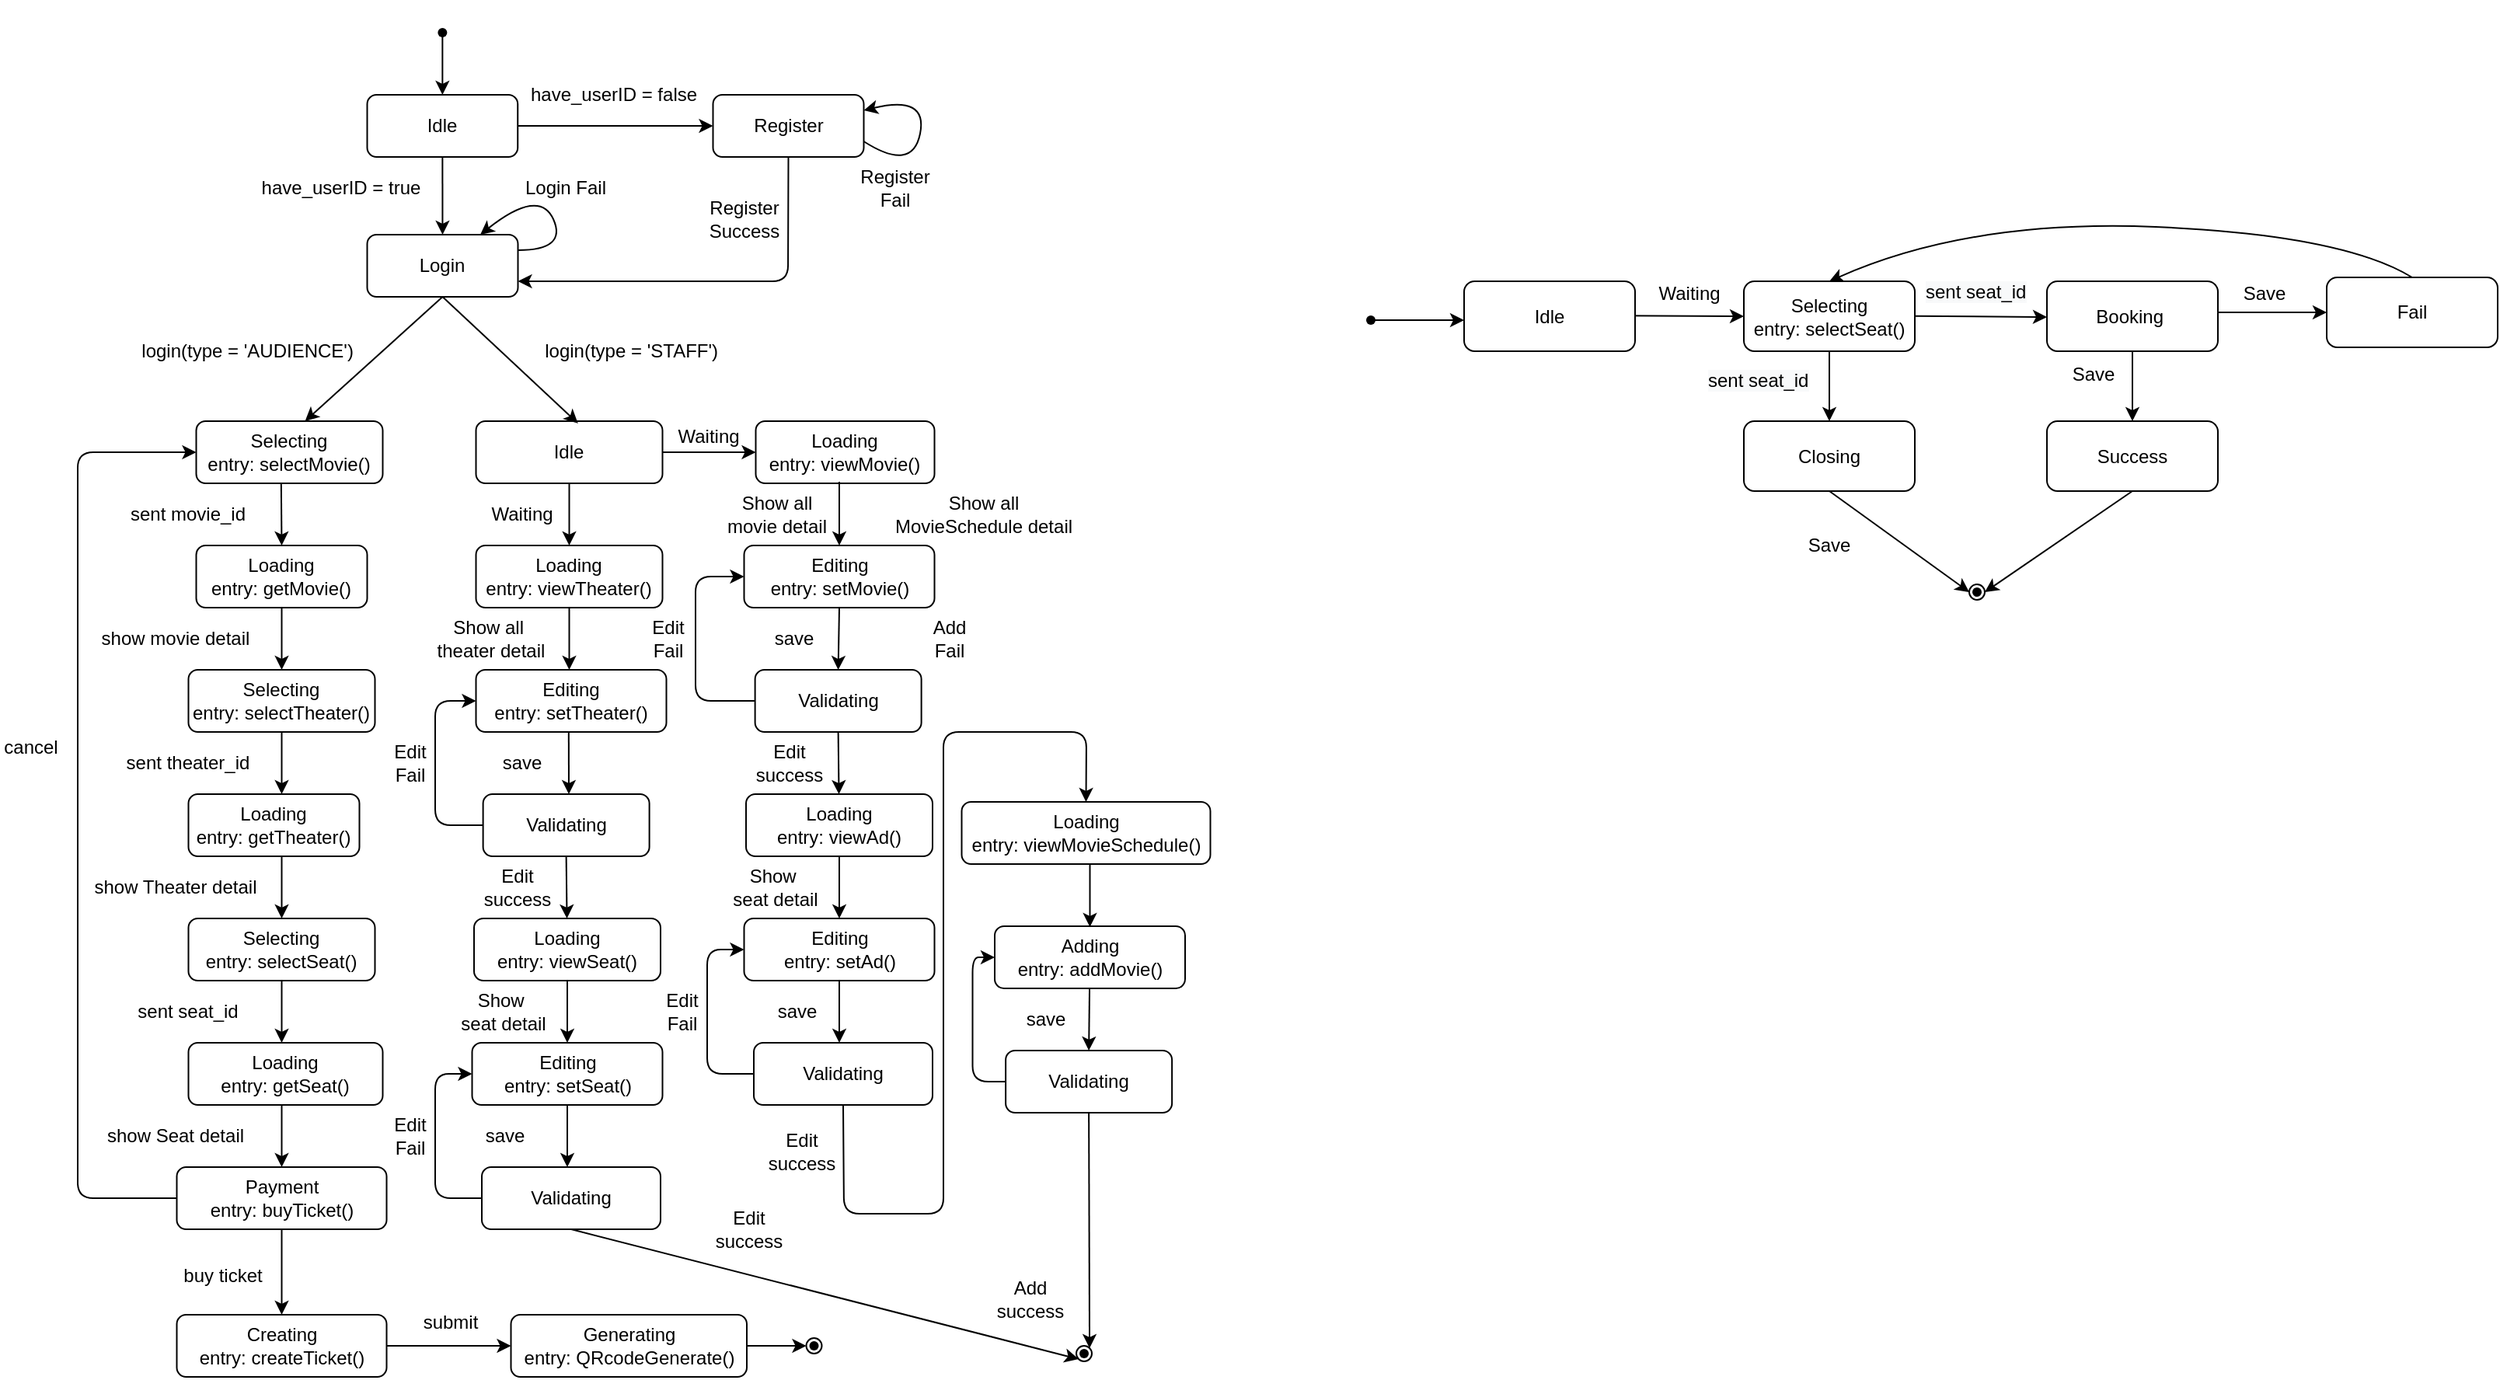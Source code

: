 <mxfile version="14.6.13" type="github">
  <diagram id="C5RBs43oDa-KdzZeNtuy" name="Page-1">
    <mxGraphModel dx="1065" dy="2747" grid="1" gridSize="10" guides="1" tooltips="1" connect="1" arrows="1" fold="1" page="1" pageScale="1" pageWidth="827" pageHeight="1169" math="0" shadow="0">
      <root>
        <mxCell id="WIyWlLk6GJQsqaUBKTNV-0" />
        <mxCell id="WIyWlLk6GJQsqaUBKTNV-1" parent="WIyWlLk6GJQsqaUBKTNV-0" />
        <mxCell id="Q6L7CLxePxSCn7yTyluf-25" value="" style="endArrow=classic;html=1;startArrow=none;entryX=0.5;entryY=0;entryDx=0;entryDy=0;" parent="WIyWlLk6GJQsqaUBKTNV-1" target="BmXatKtgt_5mB8_mAi3_-8" edge="1">
          <mxGeometry width="50" height="50" relative="1" as="geometry">
            <mxPoint x="307.68" y="-2280" as="sourcePoint" />
            <mxPoint x="307.75" y="-2210" as="targetPoint" />
          </mxGeometry>
        </mxCell>
        <mxCell id="Q6L7CLxePxSCn7yTyluf-30" value="Login" style="rounded=1;whiteSpace=wrap;html=1;" parent="WIyWlLk6GJQsqaUBKTNV-1" vertex="1">
          <mxGeometry x="259.25" y="-2150" width="97" height="40" as="geometry" />
        </mxCell>
        <mxCell id="Q6L7CLxePxSCn7yTyluf-35" value="Selecting&lt;br&gt;entry: selectMovie()" style="rounded=1;whiteSpace=wrap;html=1;" parent="WIyWlLk6GJQsqaUBKTNV-1" vertex="1">
          <mxGeometry x="149.25" y="-2030" width="120" height="40" as="geometry" />
        </mxCell>
        <mxCell id="Q6L7CLxePxSCn7yTyluf-36" value="login(type = &#39;AUDIENCE&#39;)&amp;nbsp;" style="text;html=1;strokeColor=none;fillColor=none;align=center;verticalAlign=middle;whiteSpace=wrap;rounded=0;" parent="WIyWlLk6GJQsqaUBKTNV-1" vertex="1">
          <mxGeometry x="109.25" y="-2090" width="150" height="30" as="geometry" />
        </mxCell>
        <mxCell id="Q6L7CLxePxSCn7yTyluf-37" value="" style="endArrow=classic;html=1;entryX=0.5;entryY=0;entryDx=0;entryDy=0;" parent="WIyWlLk6GJQsqaUBKTNV-1" target="Q6L7CLxePxSCn7yTyluf-38" edge="1">
          <mxGeometry width="50" height="50" relative="1" as="geometry">
            <mxPoint x="203.91" y="-1990" as="sourcePoint" />
            <mxPoint x="204.25" y="-1960" as="targetPoint" />
          </mxGeometry>
        </mxCell>
        <mxCell id="Q6L7CLxePxSCn7yTyluf-38" value="Loading&lt;br&gt;entry: getMovie()" style="rounded=1;whiteSpace=wrap;html=1;" parent="WIyWlLk6GJQsqaUBKTNV-1" vertex="1">
          <mxGeometry x="149.25" y="-1950" width="110" height="40" as="geometry" />
        </mxCell>
        <mxCell id="Q6L7CLxePxSCn7yTyluf-39" value="show movie detail" style="text;html=1;strokeColor=none;fillColor=none;align=center;verticalAlign=middle;whiteSpace=wrap;rounded=0;" parent="WIyWlLk6GJQsqaUBKTNV-1" vertex="1">
          <mxGeometry x="73" y="-1900" width="126.25" height="20" as="geometry" />
        </mxCell>
        <mxCell id="Q6L7CLxePxSCn7yTyluf-40" value="" style="endArrow=classic;html=1;exitX=0.5;exitY=1;exitDx=0;exitDy=0;" parent="WIyWlLk6GJQsqaUBKTNV-1" source="Q6L7CLxePxSCn7yTyluf-30" edge="1">
          <mxGeometry width="50" height="50" relative="1" as="geometry">
            <mxPoint x="279.25" y="-1990" as="sourcePoint" />
            <mxPoint x="219.25" y="-2030" as="targetPoint" />
          </mxGeometry>
        </mxCell>
        <mxCell id="Q6L7CLxePxSCn7yTyluf-43" value="sent movie_id" style="text;html=1;strokeColor=none;fillColor=none;align=center;verticalAlign=middle;whiteSpace=wrap;rounded=0;" parent="WIyWlLk6GJQsqaUBKTNV-1" vertex="1">
          <mxGeometry x="89.25" y="-1980" width="110" height="20" as="geometry" />
        </mxCell>
        <mxCell id="Q6L7CLxePxSCn7yTyluf-46" value="" style="endArrow=classic;html=1;exitX=0.5;exitY=1;exitDx=0;exitDy=0;" parent="WIyWlLk6GJQsqaUBKTNV-1" source="Q6L7CLxePxSCn7yTyluf-38" edge="1">
          <mxGeometry width="50" height="50" relative="1" as="geometry">
            <mxPoint x="279.25" y="-1930" as="sourcePoint" />
            <mxPoint x="204.25" y="-1870" as="targetPoint" />
          </mxGeometry>
        </mxCell>
        <mxCell id="Q6L7CLxePxSCn7yTyluf-48" value="Selecting&lt;br&gt;entry: selectTheater()" style="rounded=1;whiteSpace=wrap;html=1;" parent="WIyWlLk6GJQsqaUBKTNV-1" vertex="1">
          <mxGeometry x="144.25" y="-1870" width="120" height="40" as="geometry" />
        </mxCell>
        <mxCell id="Q6L7CLxePxSCn7yTyluf-50" value="" style="endArrow=classic;html=1;exitX=0.5;exitY=1;exitDx=0;exitDy=0;" parent="WIyWlLk6GJQsqaUBKTNV-1" source="Q6L7CLxePxSCn7yTyluf-48" edge="1">
          <mxGeometry width="50" height="50" relative="1" as="geometry">
            <mxPoint x="279.25" y="-1870" as="sourcePoint" />
            <mxPoint x="204.25" y="-1790" as="targetPoint" />
          </mxGeometry>
        </mxCell>
        <mxCell id="Q6L7CLxePxSCn7yTyluf-52" value="Loading&lt;br&gt;entry: getTheater()" style="rounded=1;whiteSpace=wrap;html=1;" parent="WIyWlLk6GJQsqaUBKTNV-1" vertex="1">
          <mxGeometry x="144.25" y="-1790" width="110" height="40" as="geometry" />
        </mxCell>
        <mxCell id="Q6L7CLxePxSCn7yTyluf-53" value="sent theater_id" style="text;html=1;strokeColor=none;fillColor=none;align=center;verticalAlign=middle;whiteSpace=wrap;rounded=0;" parent="WIyWlLk6GJQsqaUBKTNV-1" vertex="1">
          <mxGeometry x="99.25" y="-1820" width="90" height="20" as="geometry" />
        </mxCell>
        <mxCell id="Q6L7CLxePxSCn7yTyluf-54" value="show Theater detail" style="text;html=1;strokeColor=none;fillColor=none;align=center;verticalAlign=middle;whiteSpace=wrap;rounded=0;" parent="WIyWlLk6GJQsqaUBKTNV-1" vertex="1">
          <mxGeometry x="73" y="-1740" width="126.25" height="20" as="geometry" />
        </mxCell>
        <mxCell id="Q6L7CLxePxSCn7yTyluf-55" value="" style="endArrow=classic;html=1;exitX=0.5;exitY=1;exitDx=0;exitDy=0;" parent="WIyWlLk6GJQsqaUBKTNV-1" edge="1">
          <mxGeometry width="50" height="50" relative="1" as="geometry">
            <mxPoint x="204.25" y="-1750" as="sourcePoint" />
            <mxPoint x="204.25" y="-1710" as="targetPoint" />
          </mxGeometry>
        </mxCell>
        <mxCell id="Q6L7CLxePxSCn7yTyluf-56" value="Selecting&lt;br&gt;entry: selectSeat()" style="rounded=1;whiteSpace=wrap;html=1;" parent="WIyWlLk6GJQsqaUBKTNV-1" vertex="1">
          <mxGeometry x="144.25" y="-1710" width="120" height="40" as="geometry" />
        </mxCell>
        <mxCell id="Q6L7CLxePxSCn7yTyluf-57" value="" style="endArrow=classic;html=1;exitX=0.5;exitY=1;exitDx=0;exitDy=0;" parent="WIyWlLk6GJQsqaUBKTNV-1" source="Q6L7CLxePxSCn7yTyluf-56" edge="1">
          <mxGeometry width="50" height="50" relative="1" as="geometry">
            <mxPoint x="279.25" y="-1710" as="sourcePoint" />
            <mxPoint x="204.25" y="-1630" as="targetPoint" />
          </mxGeometry>
        </mxCell>
        <mxCell id="Q6L7CLxePxSCn7yTyluf-58" value="Loading&lt;br&gt;entry: getSeat()" style="rounded=1;whiteSpace=wrap;html=1;" parent="WIyWlLk6GJQsqaUBKTNV-1" vertex="1">
          <mxGeometry x="144.25" y="-1630" width="125" height="40" as="geometry" />
        </mxCell>
        <mxCell id="Q6L7CLxePxSCn7yTyluf-59" value="sent seat_id" style="text;html=1;strokeColor=none;fillColor=none;align=center;verticalAlign=middle;whiteSpace=wrap;rounded=0;" parent="WIyWlLk6GJQsqaUBKTNV-1" vertex="1">
          <mxGeometry x="99.25" y="-1660" width="90" height="20" as="geometry" />
        </mxCell>
        <mxCell id="Q6L7CLxePxSCn7yTyluf-61" value="" style="endArrow=classic;html=1;" parent="WIyWlLk6GJQsqaUBKTNV-1" edge="1">
          <mxGeometry width="50" height="50" relative="1" as="geometry">
            <mxPoint x="204.25" y="-1590" as="sourcePoint" />
            <mxPoint x="204.25" y="-1550" as="targetPoint" />
          </mxGeometry>
        </mxCell>
        <mxCell id="Q6L7CLxePxSCn7yTyluf-62" value="Payment&lt;br&gt;entry: buyTicket()" style="rounded=1;whiteSpace=wrap;html=1;" parent="WIyWlLk6GJQsqaUBKTNV-1" vertex="1">
          <mxGeometry x="136.75" y="-1550" width="135" height="40" as="geometry" />
        </mxCell>
        <mxCell id="Q6L7CLxePxSCn7yTyluf-63" value="show Seat detail" style="text;html=1;strokeColor=none;fillColor=none;align=center;verticalAlign=middle;whiteSpace=wrap;rounded=0;" parent="WIyWlLk6GJQsqaUBKTNV-1" vertex="1">
          <mxGeometry x="73" y="-1580" width="126.25" height="20" as="geometry" />
        </mxCell>
        <mxCell id="Q6L7CLxePxSCn7yTyluf-64" value="" style="endArrow=classic;html=1;exitX=0.5;exitY=1;exitDx=0;exitDy=0;entryX=0.5;entryY=0;entryDx=0;entryDy=0;" parent="WIyWlLk6GJQsqaUBKTNV-1" source="Q6L7CLxePxSCn7yTyluf-62" target="Q6L7CLxePxSCn7yTyluf-65" edge="1">
          <mxGeometry width="50" height="50" relative="1" as="geometry">
            <mxPoint x="204.25" y="-1505" as="sourcePoint" />
            <mxPoint x="204.25" y="-1480" as="targetPoint" />
          </mxGeometry>
        </mxCell>
        <mxCell id="Q6L7CLxePxSCn7yTyluf-65" value="Creating&lt;br&gt;entry: createTicket()" style="rounded=1;whiteSpace=wrap;html=1;" parent="WIyWlLk6GJQsqaUBKTNV-1" vertex="1">
          <mxGeometry x="136.75" y="-1455" width="135" height="40" as="geometry" />
        </mxCell>
        <mxCell id="Q6L7CLxePxSCn7yTyluf-69" value="" style="ellipse;whiteSpace=wrap;html=1;aspect=fixed;" parent="WIyWlLk6GJQsqaUBKTNV-1" vertex="1">
          <mxGeometry x="715.5" y="-1435" width="10" height="10" as="geometry" />
        </mxCell>
        <mxCell id="Q6L7CLxePxSCn7yTyluf-71" value="Idle" style="rounded=1;whiteSpace=wrap;html=1;" parent="WIyWlLk6GJQsqaUBKTNV-1" vertex="1">
          <mxGeometry x="329.25" y="-2030" width="120" height="40" as="geometry" />
        </mxCell>
        <mxCell id="Q6L7CLxePxSCn7yTyluf-72" value="" style="endArrow=classic;html=1;exitX=0.5;exitY=1;exitDx=0;exitDy=0;entryX=0.547;entryY=0.036;entryDx=0;entryDy=0;entryPerimeter=0;" parent="WIyWlLk6GJQsqaUBKTNV-1" source="Q6L7CLxePxSCn7yTyluf-30" target="Q6L7CLxePxSCn7yTyluf-71" edge="1">
          <mxGeometry width="50" height="50" relative="1" as="geometry">
            <mxPoint x="317.75" y="-2100" as="sourcePoint" />
            <mxPoint x="229.25" y="-2020" as="targetPoint" />
          </mxGeometry>
        </mxCell>
        <mxCell id="Q6L7CLxePxSCn7yTyluf-73" value="login(type = &#39;STAFF&#39;)&amp;nbsp;" style="text;html=1;strokeColor=none;fillColor=none;align=center;verticalAlign=middle;whiteSpace=wrap;rounded=0;" parent="WIyWlLk6GJQsqaUBKTNV-1" vertex="1">
          <mxGeometry x="356.25" y="-2090" width="150" height="30" as="geometry" />
        </mxCell>
        <mxCell id="Q6L7CLxePxSCn7yTyluf-74" value="buy ticket" style="text;html=1;strokeColor=none;fillColor=none;align=center;verticalAlign=middle;whiteSpace=wrap;rounded=0;" parent="WIyWlLk6GJQsqaUBKTNV-1" vertex="1">
          <mxGeometry x="134.25" y="-1490" width="65" height="20" as="geometry" />
        </mxCell>
        <mxCell id="Q6L7CLxePxSCn7yTyluf-75" value="Loading&lt;br&gt;entry: viewTheater()" style="rounded=1;whiteSpace=wrap;html=1;" parent="WIyWlLk6GJQsqaUBKTNV-1" vertex="1">
          <mxGeometry x="329.25" y="-1950" width="120" height="40" as="geometry" />
        </mxCell>
        <mxCell id="Q6L7CLxePxSCn7yTyluf-76" value="Loading&lt;br&gt;entry: viewMovie()" style="rounded=1;whiteSpace=wrap;html=1;" parent="WIyWlLk6GJQsqaUBKTNV-1" vertex="1">
          <mxGeometry x="509.25" y="-2030" width="115" height="40" as="geometry" />
        </mxCell>
        <mxCell id="Q6L7CLxePxSCn7yTyluf-77" value="" style="endArrow=classic;html=1;exitX=0.5;exitY=1;exitDx=0;exitDy=0;entryX=0.5;entryY=0;entryDx=0;entryDy=0;" parent="WIyWlLk6GJQsqaUBKTNV-1" source="Q6L7CLxePxSCn7yTyluf-71" target="Q6L7CLxePxSCn7yTyluf-75" edge="1">
          <mxGeometry width="50" height="50" relative="1" as="geometry">
            <mxPoint x="279.25" y="-1940" as="sourcePoint" />
            <mxPoint x="329.25" y="-1990" as="targetPoint" />
          </mxGeometry>
        </mxCell>
        <mxCell id="Q6L7CLxePxSCn7yTyluf-78" value="" style="endArrow=classic;html=1;exitX=1;exitY=0.5;exitDx=0;exitDy=0;entryX=0;entryY=0.5;entryDx=0;entryDy=0;" parent="WIyWlLk6GJQsqaUBKTNV-1" source="Q6L7CLxePxSCn7yTyluf-71" target="Q6L7CLxePxSCn7yTyluf-76" edge="1">
          <mxGeometry width="50" height="50" relative="1" as="geometry">
            <mxPoint x="279.25" y="-1940" as="sourcePoint" />
            <mxPoint x="329.25" y="-1990" as="targetPoint" />
          </mxGeometry>
        </mxCell>
        <mxCell id="Q6L7CLxePxSCn7yTyluf-79" value="Waiting" style="text;html=1;strokeColor=none;fillColor=none;align=center;verticalAlign=middle;whiteSpace=wrap;rounded=0;" parent="WIyWlLk6GJQsqaUBKTNV-1" vertex="1">
          <mxGeometry x="339.25" y="-1980" width="40" height="20" as="geometry" />
        </mxCell>
        <mxCell id="Q6L7CLxePxSCn7yTyluf-81" value="Waiting" style="text;html=1;strokeColor=none;fillColor=none;align=center;verticalAlign=middle;whiteSpace=wrap;rounded=0;" parent="WIyWlLk6GJQsqaUBKTNV-1" vertex="1">
          <mxGeometry x="459.25" y="-2030" width="40" height="20" as="geometry" />
        </mxCell>
        <mxCell id="Q6L7CLxePxSCn7yTyluf-87" value="Show all movie detail" style="text;html=1;strokeColor=none;fillColor=none;align=center;verticalAlign=middle;whiteSpace=wrap;rounded=0;" parent="WIyWlLk6GJQsqaUBKTNV-1" vertex="1">
          <mxGeometry x="483" y="-1980" width="80" height="20" as="geometry" />
        </mxCell>
        <mxCell id="Q6L7CLxePxSCn7yTyluf-88" value="" style="endArrow=classic;html=1;exitX=0.5;exitY=1;exitDx=0;exitDy=0;" parent="WIyWlLk6GJQsqaUBKTNV-1" source="Q6L7CLxePxSCn7yTyluf-75" edge="1">
          <mxGeometry width="50" height="50" relative="1" as="geometry">
            <mxPoint x="279.25" y="-1960" as="sourcePoint" />
            <mxPoint x="389.25" y="-1870" as="targetPoint" />
          </mxGeometry>
        </mxCell>
        <mxCell id="Q6L7CLxePxSCn7yTyluf-89" value="Show all&amp;nbsp;&lt;br&gt;theater detail" style="text;html=1;strokeColor=none;fillColor=none;align=center;verticalAlign=middle;whiteSpace=wrap;rounded=0;" parent="WIyWlLk6GJQsqaUBKTNV-1" vertex="1">
          <mxGeometry x="299.25" y="-1900" width="80" height="20" as="geometry" />
        </mxCell>
        <mxCell id="Q6L7CLxePxSCn7yTyluf-97" value="Editing&lt;br&gt;entry: setTheater()" style="rounded=1;whiteSpace=wrap;html=1;" parent="WIyWlLk6GJQsqaUBKTNV-1" vertex="1">
          <mxGeometry x="329.25" y="-1870" width="122.5" height="40" as="geometry" />
        </mxCell>
        <mxCell id="Q6L7CLxePxSCn7yTyluf-103" value="" style="endArrow=classic;html=1;entryX=0.5;entryY=0;entryDx=0;entryDy=0;" parent="WIyWlLk6GJQsqaUBKTNV-1" target="Q6L7CLxePxSCn7yTyluf-129" edge="1">
          <mxGeometry width="50" height="50" relative="1" as="geometry">
            <mxPoint x="563" y="-1991" as="sourcePoint" />
            <mxPoint x="568" y="-1950" as="targetPoint" />
          </mxGeometry>
        </mxCell>
        <mxCell id="Q6L7CLxePxSCn7yTyluf-106" value="" style="endArrow=classic;html=1;exitX=0.5;exitY=1;exitDx=0;exitDy=0;" parent="WIyWlLk6GJQsqaUBKTNV-1" edge="1">
          <mxGeometry width="50" height="50" relative="1" as="geometry">
            <mxPoint x="388.91" y="-1830" as="sourcePoint" />
            <mxPoint x="389" y="-1790" as="targetPoint" />
          </mxGeometry>
        </mxCell>
        <mxCell id="Q6L7CLxePxSCn7yTyluf-107" value="Loading&lt;br&gt;entry: viewSeat()" style="rounded=1;whiteSpace=wrap;html=1;" parent="WIyWlLk6GJQsqaUBKTNV-1" vertex="1">
          <mxGeometry x="328" y="-1710" width="120" height="40" as="geometry" />
        </mxCell>
        <mxCell id="Q6L7CLxePxSCn7yTyluf-108" value="Editing&lt;br&gt;entry: setSeat()" style="rounded=1;whiteSpace=wrap;html=1;" parent="WIyWlLk6GJQsqaUBKTNV-1" vertex="1">
          <mxGeometry x="326.75" y="-1630" width="122.5" height="40" as="geometry" />
        </mxCell>
        <mxCell id="Q6L7CLxePxSCn7yTyluf-109" value="" style="endArrow=classic;html=1;exitX=0.5;exitY=1;exitDx=0;exitDy=0;entryX=0.5;entryY=0;entryDx=0;entryDy=0;" parent="WIyWlLk6GJQsqaUBKTNV-1" source="Q6L7CLxePxSCn7yTyluf-107" target="Q6L7CLxePxSCn7yTyluf-108" edge="1">
          <mxGeometry width="50" height="50" relative="1" as="geometry">
            <mxPoint x="410.5" y="-1650" as="sourcePoint" />
            <mxPoint x="460.5" y="-1700" as="targetPoint" />
          </mxGeometry>
        </mxCell>
        <mxCell id="Q6L7CLxePxSCn7yTyluf-111" value="" style="endArrow=classic;html=1;exitX=0.5;exitY=1;exitDx=0;exitDy=0;entryX=0.5;entryY=0;entryDx=0;entryDy=0;" parent="WIyWlLk6GJQsqaUBKTNV-1" source="Q6L7CLxePxSCn7yTyluf-108" edge="1">
          <mxGeometry width="50" height="50" relative="1" as="geometry">
            <mxPoint x="410.5" y="-1650" as="sourcePoint" />
            <mxPoint x="388" y="-1550" as="targetPoint" />
          </mxGeometry>
        </mxCell>
        <mxCell id="Q6L7CLxePxSCn7yTyluf-112" value="Show&amp;nbsp;&lt;br&gt;seat detail" style="text;html=1;strokeColor=none;fillColor=none;align=center;verticalAlign=middle;whiteSpace=wrap;rounded=0;" parent="WIyWlLk6GJQsqaUBKTNV-1" vertex="1">
          <mxGeometry x="306.75" y="-1660" width="80" height="20" as="geometry" />
        </mxCell>
        <mxCell id="Q6L7CLxePxSCn7yTyluf-113" value="save" style="text;html=1;strokeColor=none;fillColor=none;align=center;verticalAlign=middle;whiteSpace=wrap;rounded=0;" parent="WIyWlLk6GJQsqaUBKTNV-1" vertex="1">
          <mxGeometry x="339.25" y="-1820" width="40" height="20" as="geometry" />
        </mxCell>
        <mxCell id="Q6L7CLxePxSCn7yTyluf-114" value="save" style="text;html=1;strokeColor=none;fillColor=none;align=center;verticalAlign=middle;whiteSpace=wrap;rounded=0;" parent="WIyWlLk6GJQsqaUBKTNV-1" vertex="1">
          <mxGeometry x="328" y="-1580" width="40" height="20" as="geometry" />
        </mxCell>
        <mxCell id="Q6L7CLxePxSCn7yTyluf-115" value="Validating" style="rounded=1;whiteSpace=wrap;html=1;" parent="WIyWlLk6GJQsqaUBKTNV-1" vertex="1">
          <mxGeometry x="333" y="-1550" width="115" height="40" as="geometry" />
        </mxCell>
        <mxCell id="Q6L7CLxePxSCn7yTyluf-117" value="" style="endArrow=classic;html=1;exitX=0;exitY=0.5;exitDx=0;exitDy=0;entryX=0;entryY=0.5;entryDx=0;entryDy=0;" parent="WIyWlLk6GJQsqaUBKTNV-1" source="Q6L7CLxePxSCn7yTyluf-115" target="Q6L7CLxePxSCn7yTyluf-108" edge="1">
          <mxGeometry width="50" height="50" relative="1" as="geometry">
            <mxPoint x="340.5" y="-1640" as="sourcePoint" />
            <mxPoint x="300.5" y="-1770" as="targetPoint" />
            <Array as="points">
              <mxPoint x="303" y="-1530" />
              <mxPoint x="303" y="-1610" />
            </Array>
          </mxGeometry>
        </mxCell>
        <mxCell id="Q6L7CLxePxSCn7yTyluf-118" value="Validating" style="rounded=1;whiteSpace=wrap;html=1;" parent="WIyWlLk6GJQsqaUBKTNV-1" vertex="1">
          <mxGeometry x="333.81" y="-1790" width="107" height="40" as="geometry" />
        </mxCell>
        <mxCell id="Q6L7CLxePxSCn7yTyluf-119" value="" style="endArrow=classic;html=1;exitX=0.5;exitY=1;exitDx=0;exitDy=0;" parent="WIyWlLk6GJQsqaUBKTNV-1" source="Q6L7CLxePxSCn7yTyluf-118" target="Q6L7CLxePxSCn7yTyluf-107" edge="1">
          <mxGeometry width="50" height="50" relative="1" as="geometry">
            <mxPoint x="343" y="-1690" as="sourcePoint" />
            <mxPoint x="393" y="-1740" as="targetPoint" />
          </mxGeometry>
        </mxCell>
        <mxCell id="Q6L7CLxePxSCn7yTyluf-120" value="" style="endArrow=classic;html=1;exitX=0;exitY=0.5;exitDx=0;exitDy=0;entryX=0;entryY=0.5;entryDx=0;entryDy=0;" parent="WIyWlLk6GJQsqaUBKTNV-1" source="Q6L7CLxePxSCn7yTyluf-118" target="Q6L7CLxePxSCn7yTyluf-97" edge="1">
          <mxGeometry width="50" height="50" relative="1" as="geometry">
            <mxPoint x="343" y="-1690" as="sourcePoint" />
            <mxPoint x="293" y="-1870" as="targetPoint" />
            <Array as="points">
              <mxPoint x="303" y="-1770" />
              <mxPoint x="303" y="-1810" />
              <mxPoint x="303" y="-1850" />
            </Array>
          </mxGeometry>
        </mxCell>
        <mxCell id="Q6L7CLxePxSCn7yTyluf-121" value="Edit Fail" style="text;html=1;strokeColor=none;fillColor=none;align=center;verticalAlign=middle;whiteSpace=wrap;rounded=0;" parent="WIyWlLk6GJQsqaUBKTNV-1" vertex="1">
          <mxGeometry x="266.75" y="-1820" width="40" height="20" as="geometry" />
        </mxCell>
        <mxCell id="Q6L7CLxePxSCn7yTyluf-122" value="Edit success" style="text;html=1;strokeColor=none;fillColor=none;align=center;verticalAlign=middle;whiteSpace=wrap;rounded=0;" parent="WIyWlLk6GJQsqaUBKTNV-1" vertex="1">
          <mxGeometry x="333" y="-1740" width="46.25" height="20" as="geometry" />
        </mxCell>
        <mxCell id="Q6L7CLxePxSCn7yTyluf-123" value="Edit Fail" style="text;html=1;strokeColor=none;fillColor=none;align=center;verticalAlign=middle;whiteSpace=wrap;rounded=0;" parent="WIyWlLk6GJQsqaUBKTNV-1" vertex="1">
          <mxGeometry x="266.75" y="-1580" width="40" height="20" as="geometry" />
        </mxCell>
        <mxCell id="Q6L7CLxePxSCn7yTyluf-125" value="Edit success" style="text;html=1;strokeColor=none;fillColor=none;align=center;verticalAlign=middle;whiteSpace=wrap;rounded=0;" parent="WIyWlLk6GJQsqaUBKTNV-1" vertex="1">
          <mxGeometry x="481.75" y="-1520" width="46.25" height="20" as="geometry" />
        </mxCell>
        <mxCell id="Q6L7CLxePxSCn7yTyluf-129" value="Editing&lt;br&gt;entry: setMovie()" style="rounded=1;whiteSpace=wrap;html=1;" parent="WIyWlLk6GJQsqaUBKTNV-1" vertex="1">
          <mxGeometry x="501.75" y="-1950" width="122.5" height="40" as="geometry" />
        </mxCell>
        <mxCell id="Q6L7CLxePxSCn7yTyluf-130" value="" style="endArrow=classic;html=1;exitX=0.5;exitY=1;exitDx=0;exitDy=0;entryX=0.5;entryY=0;entryDx=0;entryDy=0;" parent="WIyWlLk6GJQsqaUBKTNV-1" source="Q6L7CLxePxSCn7yTyluf-129" target="Q6L7CLxePxSCn7yTyluf-141" edge="1">
          <mxGeometry width="50" height="50" relative="1" as="geometry">
            <mxPoint x="556.41" y="-1910" as="sourcePoint" />
            <mxPoint x="556.5" y="-1870" as="targetPoint" />
          </mxGeometry>
        </mxCell>
        <mxCell id="Q6L7CLxePxSCn7yTyluf-131" value="Loading&lt;br&gt;entry: viewAd()" style="rounded=1;whiteSpace=wrap;html=1;" parent="WIyWlLk6GJQsqaUBKTNV-1" vertex="1">
          <mxGeometry x="503" y="-1790" width="120" height="40" as="geometry" />
        </mxCell>
        <mxCell id="Q6L7CLxePxSCn7yTyluf-132" value="Editing&lt;br&gt;entry: setAd()" style="rounded=1;whiteSpace=wrap;html=1;" parent="WIyWlLk6GJQsqaUBKTNV-1" vertex="1">
          <mxGeometry x="501.75" y="-1710" width="122.5" height="40" as="geometry" />
        </mxCell>
        <mxCell id="Q6L7CLxePxSCn7yTyluf-133" value="" style="endArrow=classic;html=1;exitX=0.5;exitY=1;exitDx=0;exitDy=0;entryX=0.5;entryY=0;entryDx=0;entryDy=0;" parent="WIyWlLk6GJQsqaUBKTNV-1" source="Q6L7CLxePxSCn7yTyluf-131" target="Q6L7CLxePxSCn7yTyluf-132" edge="1">
          <mxGeometry width="50" height="50" relative="1" as="geometry">
            <mxPoint x="585.5" y="-1730" as="sourcePoint" />
            <mxPoint x="635.5" y="-1780" as="targetPoint" />
          </mxGeometry>
        </mxCell>
        <mxCell id="Q6L7CLxePxSCn7yTyluf-134" value="" style="endArrow=classic;html=1;exitX=0.5;exitY=1;exitDx=0;exitDy=0;entryX=0.5;entryY=0;entryDx=0;entryDy=0;" parent="WIyWlLk6GJQsqaUBKTNV-1" source="Q6L7CLxePxSCn7yTyluf-132" edge="1">
          <mxGeometry width="50" height="50" relative="1" as="geometry">
            <mxPoint x="585.5" y="-1730" as="sourcePoint" />
            <mxPoint x="563" y="-1630" as="targetPoint" />
          </mxGeometry>
        </mxCell>
        <mxCell id="Q6L7CLxePxSCn7yTyluf-135" value="Show&amp;nbsp;&lt;br&gt;seat detail" style="text;html=1;strokeColor=none;fillColor=none;align=center;verticalAlign=middle;whiteSpace=wrap;rounded=0;" parent="WIyWlLk6GJQsqaUBKTNV-1" vertex="1">
          <mxGeometry x="481.75" y="-1740" width="80" height="20" as="geometry" />
        </mxCell>
        <mxCell id="Q6L7CLxePxSCn7yTyluf-136" value="save" style="text;html=1;strokeColor=none;fillColor=none;align=center;verticalAlign=middle;whiteSpace=wrap;rounded=0;" parent="WIyWlLk6GJQsqaUBKTNV-1" vertex="1">
          <mxGeometry x="514.25" y="-1900" width="40" height="20" as="geometry" />
        </mxCell>
        <mxCell id="Q6L7CLxePxSCn7yTyluf-137" value="save" style="text;html=1;strokeColor=none;fillColor=none;align=center;verticalAlign=middle;whiteSpace=wrap;rounded=0;" parent="WIyWlLk6GJQsqaUBKTNV-1" vertex="1">
          <mxGeometry x="515.5" y="-1660" width="40" height="20" as="geometry" />
        </mxCell>
        <mxCell id="Q6L7CLxePxSCn7yTyluf-138" value="Validating" style="rounded=1;whiteSpace=wrap;html=1;" parent="WIyWlLk6GJQsqaUBKTNV-1" vertex="1">
          <mxGeometry x="508" y="-1630" width="115" height="40" as="geometry" />
        </mxCell>
        <mxCell id="Q6L7CLxePxSCn7yTyluf-139" value="" style="endArrow=classic;html=1;exitX=0.5;exitY=1;exitDx=0;exitDy=0;entryX=0.5;entryY=0;entryDx=0;entryDy=0;" parent="WIyWlLk6GJQsqaUBKTNV-1" source="Q6L7CLxePxSCn7yTyluf-138" target="BmXatKtgt_5mB8_mAi3_-23" edge="1">
          <mxGeometry width="50" height="50" relative="1" as="geometry">
            <mxPoint x="570.16" y="-1510" as="sourcePoint" />
            <mxPoint x="750" y="-1830" as="targetPoint" />
            <Array as="points">
              <mxPoint x="566" y="-1520" />
              <mxPoint x="630" y="-1520" />
              <mxPoint x="630" y="-1830" />
              <mxPoint x="722" y="-1830" />
            </Array>
          </mxGeometry>
        </mxCell>
        <mxCell id="Q6L7CLxePxSCn7yTyluf-140" value="" style="endArrow=classic;html=1;exitX=0;exitY=0.5;exitDx=0;exitDy=0;entryX=0;entryY=0.5;entryDx=0;entryDy=0;" parent="WIyWlLk6GJQsqaUBKTNV-1" source="Q6L7CLxePxSCn7yTyluf-138" target="Q6L7CLxePxSCn7yTyluf-132" edge="1">
          <mxGeometry width="50" height="50" relative="1" as="geometry">
            <mxPoint x="515.5" y="-1720" as="sourcePoint" />
            <mxPoint x="475.5" y="-1850" as="targetPoint" />
            <Array as="points">
              <mxPoint x="478" y="-1610" />
              <mxPoint x="478" y="-1690" />
            </Array>
          </mxGeometry>
        </mxCell>
        <mxCell id="Q6L7CLxePxSCn7yTyluf-141" value="Validating" style="rounded=1;whiteSpace=wrap;html=1;" parent="WIyWlLk6GJQsqaUBKTNV-1" vertex="1">
          <mxGeometry x="508.81" y="-1870" width="107" height="40" as="geometry" />
        </mxCell>
        <mxCell id="Q6L7CLxePxSCn7yTyluf-142" value="" style="endArrow=classic;html=1;exitX=0.5;exitY=1;exitDx=0;exitDy=0;" parent="WIyWlLk6GJQsqaUBKTNV-1" source="Q6L7CLxePxSCn7yTyluf-141" target="Q6L7CLxePxSCn7yTyluf-131" edge="1">
          <mxGeometry width="50" height="50" relative="1" as="geometry">
            <mxPoint x="518" y="-1770" as="sourcePoint" />
            <mxPoint x="568" y="-1820" as="targetPoint" />
          </mxGeometry>
        </mxCell>
        <mxCell id="Q6L7CLxePxSCn7yTyluf-143" value="" style="endArrow=classic;html=1;exitX=0;exitY=0.5;exitDx=0;exitDy=0;entryX=0;entryY=0.5;entryDx=0;entryDy=0;" parent="WIyWlLk6GJQsqaUBKTNV-1" source="Q6L7CLxePxSCn7yTyluf-141" target="Q6L7CLxePxSCn7yTyluf-129" edge="1">
          <mxGeometry width="50" height="50" relative="1" as="geometry">
            <mxPoint x="510.5" y="-1770" as="sourcePoint" />
            <mxPoint x="460.5" y="-1950" as="targetPoint" />
            <Array as="points">
              <mxPoint x="470.5" y="-1850" />
              <mxPoint x="470.5" y="-1890" />
              <mxPoint x="470.5" y="-1930" />
            </Array>
          </mxGeometry>
        </mxCell>
        <mxCell id="Q6L7CLxePxSCn7yTyluf-144" value="Edit success" style="text;html=1;strokeColor=none;fillColor=none;align=center;verticalAlign=middle;whiteSpace=wrap;rounded=0;" parent="WIyWlLk6GJQsqaUBKTNV-1" vertex="1">
          <mxGeometry x="508" y="-1820" width="46.25" height="20" as="geometry" />
        </mxCell>
        <mxCell id="Q6L7CLxePxSCn7yTyluf-145" value="Edit success" style="text;html=1;strokeColor=none;fillColor=none;align=center;verticalAlign=middle;whiteSpace=wrap;rounded=0;" parent="WIyWlLk6GJQsqaUBKTNV-1" vertex="1">
          <mxGeometry x="515.5" y="-1570" width="46.25" height="20" as="geometry" />
        </mxCell>
        <mxCell id="Q6L7CLxePxSCn7yTyluf-147" value="Edit Fail" style="text;html=1;strokeColor=none;fillColor=none;align=center;verticalAlign=middle;whiteSpace=wrap;rounded=0;" parent="WIyWlLk6GJQsqaUBKTNV-1" vertex="1">
          <mxGeometry x="433" y="-1900" width="40" height="20" as="geometry" />
        </mxCell>
        <mxCell id="Q6L7CLxePxSCn7yTyluf-149" value="" style="shape=waypoint;sketch=0;size=6;pointerEvents=1;points=[];fillColor=none;resizable=0;rotatable=0;perimeter=centerPerimeter;snapToPoint=1;" parent="WIyWlLk6GJQsqaUBKTNV-1" vertex="1">
          <mxGeometry x="700.5" y="-1450" width="40" height="40" as="geometry" />
        </mxCell>
        <mxCell id="Q6L7CLxePxSCn7yTyluf-150" value="" style="ellipse;whiteSpace=wrap;html=1;aspect=fixed;" parent="WIyWlLk6GJQsqaUBKTNV-1" vertex="1">
          <mxGeometry x="541.75" y="-1440" width="10" height="10" as="geometry" />
        </mxCell>
        <mxCell id="Q6L7CLxePxSCn7yTyluf-152" value="" style="endArrow=classic;html=1;entryX=0;entryY=0.5;entryDx=0;entryDy=0;" parent="WIyWlLk6GJQsqaUBKTNV-1" target="Q6L7CLxePxSCn7yTyluf-150" edge="1">
          <mxGeometry width="50" height="50" relative="1" as="geometry">
            <mxPoint x="502.5" y="-1435" as="sourcePoint" />
            <mxPoint x="405.5" y="-1435" as="targetPoint" />
          </mxGeometry>
        </mxCell>
        <mxCell id="Q6L7CLxePxSCn7yTyluf-154" value="" style="shape=waypoint;sketch=0;size=6;pointerEvents=1;points=[];fillColor=none;resizable=0;rotatable=0;perimeter=centerPerimeter;snapToPoint=1;" parent="WIyWlLk6GJQsqaUBKTNV-1" vertex="1">
          <mxGeometry x="526.75" y="-1455" width="40" height="40" as="geometry" />
        </mxCell>
        <mxCell id="Q6L7CLxePxSCn7yTyluf-155" value="submit" style="text;html=1;strokeColor=none;fillColor=none;align=center;verticalAlign=middle;whiteSpace=wrap;rounded=0;" parent="WIyWlLk6GJQsqaUBKTNV-1" vertex="1">
          <mxGeometry x="292.5" y="-1460" width="40" height="20" as="geometry" />
        </mxCell>
        <mxCell id="Q6L7CLxePxSCn7yTyluf-156" value="Edit Fail" style="text;html=1;strokeColor=none;fillColor=none;align=center;verticalAlign=middle;whiteSpace=wrap;rounded=0;" parent="WIyWlLk6GJQsqaUBKTNV-1" vertex="1">
          <mxGeometry x="441.75" y="-1660" width="40" height="20" as="geometry" />
        </mxCell>
        <mxCell id="Q6L7CLxePxSCn7yTyluf-157" value="" style="endArrow=classic;html=1;exitX=0;exitY=0.5;exitDx=0;exitDy=0;entryX=0;entryY=0.5;entryDx=0;entryDy=0;" parent="WIyWlLk6GJQsqaUBKTNV-1" source="Q6L7CLxePxSCn7yTyluf-62" target="Q6L7CLxePxSCn7yTyluf-35" edge="1">
          <mxGeometry width="50" height="50" relative="1" as="geometry">
            <mxPoint x="233" y="-1620" as="sourcePoint" />
            <mxPoint x="43" y="-2060" as="targetPoint" />
            <Array as="points">
              <mxPoint x="73" y="-1530" />
              <mxPoint x="73" y="-1770" />
              <mxPoint x="73" y="-2010" />
            </Array>
          </mxGeometry>
        </mxCell>
        <mxCell id="Q6L7CLxePxSCn7yTyluf-160" value="cancel" style="text;html=1;strokeColor=none;fillColor=none;align=center;verticalAlign=middle;whiteSpace=wrap;rounded=0;" parent="WIyWlLk6GJQsqaUBKTNV-1" vertex="1">
          <mxGeometry x="23" y="-1830" width="40" height="20" as="geometry" />
        </mxCell>
        <mxCell id="BmXatKtgt_5mB8_mAi3_-0" value="Register" style="rounded=1;whiteSpace=wrap;html=1;" parent="WIyWlLk6GJQsqaUBKTNV-1" vertex="1">
          <mxGeometry x="481.75" y="-2240" width="97" height="40" as="geometry" />
        </mxCell>
        <mxCell id="Q6L7CLxePxSCn7yTyluf-20" value="" style="shape=waypoint;sketch=0;size=6;pointerEvents=1;points=[];fillColor=none;resizable=0;rotatable=0;perimeter=centerPerimeter;snapToPoint=1;" parent="WIyWlLk6GJQsqaUBKTNV-1" vertex="1">
          <mxGeometry x="287.68" y="-2300" width="40" height="40" as="geometry" />
        </mxCell>
        <mxCell id="BmXatKtgt_5mB8_mAi3_-8" value="Idle" style="rounded=1;whiteSpace=wrap;html=1;" parent="WIyWlLk6GJQsqaUBKTNV-1" vertex="1">
          <mxGeometry x="259.25" y="-2240" width="96.87" height="40" as="geometry" />
        </mxCell>
        <mxCell id="BmXatKtgt_5mB8_mAi3_-10" value="" style="endArrow=classic;html=1;exitX=0.5;exitY=1;exitDx=0;exitDy=0;entryX=0.5;entryY=0;entryDx=0;entryDy=0;" parent="WIyWlLk6GJQsqaUBKTNV-1" source="BmXatKtgt_5mB8_mAi3_-8" target="Q6L7CLxePxSCn7yTyluf-30" edge="1">
          <mxGeometry width="50" height="50" relative="1" as="geometry">
            <mxPoint x="543" y="-2080" as="sourcePoint" />
            <mxPoint x="593" y="-2130" as="targetPoint" />
          </mxGeometry>
        </mxCell>
        <mxCell id="BmXatKtgt_5mB8_mAi3_-11" value="" style="endArrow=classic;html=1;exitX=1;exitY=0.5;exitDx=0;exitDy=0;entryX=0;entryY=0.5;entryDx=0;entryDy=0;" parent="WIyWlLk6GJQsqaUBKTNV-1" source="BmXatKtgt_5mB8_mAi3_-8" target="BmXatKtgt_5mB8_mAi3_-0" edge="1">
          <mxGeometry width="50" height="50" relative="1" as="geometry">
            <mxPoint x="543" y="-2080" as="sourcePoint" />
            <mxPoint x="593" y="-2130" as="targetPoint" />
          </mxGeometry>
        </mxCell>
        <mxCell id="BmXatKtgt_5mB8_mAi3_-12" value="Login Fail" style="text;html=1;strokeColor=none;fillColor=none;align=center;verticalAlign=middle;whiteSpace=wrap;rounded=0;" parent="WIyWlLk6GJQsqaUBKTNV-1" vertex="1">
          <mxGeometry x="355.43" y="-2190" width="63.75" height="20" as="geometry" />
        </mxCell>
        <mxCell id="BmXatKtgt_5mB8_mAi3_-13" value="" style="endArrow=classic;html=1;exitX=0.5;exitY=1;exitDx=0;exitDy=0;entryX=1;entryY=0.75;entryDx=0;entryDy=0;" parent="WIyWlLk6GJQsqaUBKTNV-1" source="BmXatKtgt_5mB8_mAi3_-0" target="Q6L7CLxePxSCn7yTyluf-30" edge="1">
          <mxGeometry width="50" height="50" relative="1" as="geometry">
            <mxPoint x="543" y="-2090" as="sourcePoint" />
            <mxPoint x="473" y="-2110" as="targetPoint" />
            <Array as="points">
              <mxPoint x="530" y="-2120" />
            </Array>
          </mxGeometry>
        </mxCell>
        <mxCell id="BmXatKtgt_5mB8_mAi3_-16" value="Register&lt;br&gt;Fail" style="text;html=1;strokeColor=none;fillColor=none;align=center;verticalAlign=middle;whiteSpace=wrap;rounded=0;" parent="WIyWlLk6GJQsqaUBKTNV-1" vertex="1">
          <mxGeometry x="579.25" y="-2190" width="40" height="20" as="geometry" />
        </mxCell>
        <mxCell id="BmXatKtgt_5mB8_mAi3_-17" value="Register&lt;br&gt;Success" style="text;html=1;strokeColor=none;fillColor=none;align=center;verticalAlign=middle;whiteSpace=wrap;rounded=0;" parent="WIyWlLk6GJQsqaUBKTNV-1" vertex="1">
          <mxGeometry x="481.75" y="-2170" width="40" height="20" as="geometry" />
        </mxCell>
        <mxCell id="BmXatKtgt_5mB8_mAi3_-21" value="have_userID = true" style="text;html=1;strokeColor=none;fillColor=none;align=center;verticalAlign=middle;whiteSpace=wrap;rounded=0;" parent="WIyWlLk6GJQsqaUBKTNV-1" vertex="1">
          <mxGeometry x="184.57" y="-2190" width="114.68" height="20" as="geometry" />
        </mxCell>
        <mxCell id="BmXatKtgt_5mB8_mAi3_-22" value="have_userID = false" style="text;html=1;strokeColor=none;fillColor=none;align=center;verticalAlign=middle;whiteSpace=wrap;rounded=0;" parent="WIyWlLk6GJQsqaUBKTNV-1" vertex="1">
          <mxGeometry x="363" y="-2250" width="110" height="20" as="geometry" />
        </mxCell>
        <mxCell id="BmXatKtgt_5mB8_mAi3_-23" value="&lt;span&gt;Loading&lt;/span&gt;&lt;br&gt;&lt;span&gt;entry: viewMovieSchedule()&lt;/span&gt;" style="rounded=1;whiteSpace=wrap;html=1;" parent="WIyWlLk6GJQsqaUBKTNV-1" vertex="1">
          <mxGeometry x="641.75" y="-1785" width="160" height="40" as="geometry" />
        </mxCell>
        <mxCell id="BmXatKtgt_5mB8_mAi3_-25" value="Show all MovieSchedule&amp;nbsp;detail" style="text;html=1;strokeColor=none;fillColor=none;align=center;verticalAlign=middle;whiteSpace=wrap;rounded=0;" parent="WIyWlLk6GJQsqaUBKTNV-1" vertex="1">
          <mxGeometry x="592.5" y="-1980" width="125.5" height="20" as="geometry" />
        </mxCell>
        <mxCell id="BmXatKtgt_5mB8_mAi3_-26" value="Adding&lt;br&gt;entry: addMovie()" style="rounded=1;whiteSpace=wrap;html=1;" parent="WIyWlLk6GJQsqaUBKTNV-1" vertex="1">
          <mxGeometry x="663" y="-1705" width="122.5" height="40" as="geometry" />
        </mxCell>
        <mxCell id="BmXatKtgt_5mB8_mAi3_-27" value="" style="endArrow=classic;html=1;entryX=0.5;entryY=0;entryDx=0;entryDy=0;" parent="WIyWlLk6GJQsqaUBKTNV-1" source="BmXatKtgt_5mB8_mAi3_-26" target="BmXatKtgt_5mB8_mAi3_-37" edge="1">
          <mxGeometry width="50" height="50" relative="1" as="geometry">
            <mxPoint x="717.66" y="-1665" as="sourcePoint" />
            <mxPoint x="717.75" y="-1625" as="targetPoint" />
          </mxGeometry>
        </mxCell>
        <mxCell id="BmXatKtgt_5mB8_mAi3_-33" value="save" style="text;html=1;strokeColor=none;fillColor=none;align=center;verticalAlign=middle;whiteSpace=wrap;rounded=0;" parent="WIyWlLk6GJQsqaUBKTNV-1" vertex="1">
          <mxGeometry x="675.5" y="-1655" width="40" height="20" as="geometry" />
        </mxCell>
        <mxCell id="BmXatKtgt_5mB8_mAi3_-37" value="Validating" style="rounded=1;whiteSpace=wrap;html=1;" parent="WIyWlLk6GJQsqaUBKTNV-1" vertex="1">
          <mxGeometry x="670.06" y="-1625" width="107" height="40" as="geometry" />
        </mxCell>
        <mxCell id="BmXatKtgt_5mB8_mAi3_-39" value="" style="endArrow=classic;html=1;exitX=0;exitY=0.5;exitDx=0;exitDy=0;entryX=0;entryY=0.5;entryDx=0;entryDy=0;" parent="WIyWlLk6GJQsqaUBKTNV-1" source="BmXatKtgt_5mB8_mAi3_-37" target="BmXatKtgt_5mB8_mAi3_-26" edge="1">
          <mxGeometry width="50" height="50" relative="1" as="geometry">
            <mxPoint x="671.75" y="-1525" as="sourcePoint" />
            <mxPoint x="621.75" y="-1705" as="targetPoint" />
            <Array as="points">
              <mxPoint x="648.75" y="-1605" />
              <mxPoint x="648.75" y="-1645" />
              <mxPoint x="648.75" y="-1685" />
            </Array>
          </mxGeometry>
        </mxCell>
        <mxCell id="BmXatKtgt_5mB8_mAi3_-40" value="Add success" style="text;html=1;strokeColor=none;fillColor=none;align=center;verticalAlign=middle;whiteSpace=wrap;rounded=0;" parent="WIyWlLk6GJQsqaUBKTNV-1" vertex="1">
          <mxGeometry x="663" y="-1475" width="46.25" height="20" as="geometry" />
        </mxCell>
        <mxCell id="BmXatKtgt_5mB8_mAi3_-42" value="" style="endArrow=classic;html=1;entryX=0.5;entryY=0;entryDx=0;entryDy=0;" parent="WIyWlLk6GJQsqaUBKTNV-1" edge="1">
          <mxGeometry width="50" height="50" relative="1" as="geometry">
            <mxPoint x="724.25" y="-1745.5" as="sourcePoint" />
            <mxPoint x="724.25" y="-1704.5" as="targetPoint" />
          </mxGeometry>
        </mxCell>
        <mxCell id="BmXatKtgt_5mB8_mAi3_-43" value="Add&lt;br&gt;Fail" style="text;html=1;strokeColor=none;fillColor=none;align=center;verticalAlign=middle;whiteSpace=wrap;rounded=0;" parent="WIyWlLk6GJQsqaUBKTNV-1" vertex="1">
          <mxGeometry x="619.25" y="-1900" width="30" height="20" as="geometry" />
        </mxCell>
        <mxCell id="BmXatKtgt_5mB8_mAi3_-44" value="" style="curved=1;endArrow=classic;html=1;exitX=1;exitY=0.75;exitDx=0;exitDy=0;entryX=1;entryY=0.25;entryDx=0;entryDy=0;" parent="WIyWlLk6GJQsqaUBKTNV-1" source="BmXatKtgt_5mB8_mAi3_-0" target="BmXatKtgt_5mB8_mAi3_-0" edge="1">
          <mxGeometry width="50" height="50" relative="1" as="geometry">
            <mxPoint x="740" y="-2130" as="sourcePoint" />
            <mxPoint x="790" y="-2180" as="targetPoint" />
            <Array as="points">
              <mxPoint x="610" y="-2190" />
              <mxPoint x="620" y="-2240" />
            </Array>
          </mxGeometry>
        </mxCell>
        <mxCell id="BmXatKtgt_5mB8_mAi3_-45" value="" style="curved=1;endArrow=classic;html=1;exitX=1;exitY=0.75;exitDx=0;exitDy=0;entryX=0.75;entryY=0;entryDx=0;entryDy=0;" parent="WIyWlLk6GJQsqaUBKTNV-1" target="Q6L7CLxePxSCn7yTyluf-30" edge="1">
          <mxGeometry width="50" height="50" relative="1" as="geometry">
            <mxPoint x="356.31" y="-2140" as="sourcePoint" />
            <mxPoint x="356.31" y="-2160" as="targetPoint" />
            <Array as="points">
              <mxPoint x="388" y="-2140" />
              <mxPoint x="370" y="-2180" />
            </Array>
          </mxGeometry>
        </mxCell>
        <mxCell id="umuMfg9K3O4oBwpoBFaE-0" value="" style="endArrow=classic;html=1;exitX=0.5;exitY=1;exitDx=0;exitDy=0;entryX=0;entryY=1;entryDx=0;entryDy=0;" parent="WIyWlLk6GJQsqaUBKTNV-1" source="Q6L7CLxePxSCn7yTyluf-115" target="Q6L7CLxePxSCn7yTyluf-69" edge="1">
          <mxGeometry width="50" height="50" relative="1" as="geometry">
            <mxPoint x="390" y="-1430" as="sourcePoint" />
            <mxPoint x="640" y="-1420" as="targetPoint" />
          </mxGeometry>
        </mxCell>
        <mxCell id="umuMfg9K3O4oBwpoBFaE-1" value="" style="endArrow=classic;html=1;exitX=0.5;exitY=1;exitDx=0;exitDy=0;entryX=1;entryY=0;entryDx=0;entryDy=0;" parent="WIyWlLk6GJQsqaUBKTNV-1" source="BmXatKtgt_5mB8_mAi3_-37" target="Q6L7CLxePxSCn7yTyluf-69" edge="1">
          <mxGeometry width="50" height="50" relative="1" as="geometry">
            <mxPoint x="390" y="-1530" as="sourcePoint" />
            <mxPoint x="660" y="-1420" as="targetPoint" />
          </mxGeometry>
        </mxCell>
        <mxCell id="umuMfg9K3O4oBwpoBFaE-4" value="Generating&lt;br&gt;entry: QRcodeGenerate()" style="rounded=1;whiteSpace=wrap;html=1;" parent="WIyWlLk6GJQsqaUBKTNV-1" vertex="1">
          <mxGeometry x="351.75" y="-1455" width="151.75" height="40" as="geometry" />
        </mxCell>
        <mxCell id="umuMfg9K3O4oBwpoBFaE-7" value="" style="endArrow=classic;html=1;exitX=1;exitY=0.5;exitDx=0;exitDy=0;entryX=0;entryY=0.5;entryDx=0;entryDy=0;" parent="WIyWlLk6GJQsqaUBKTNV-1" source="Q6L7CLxePxSCn7yTyluf-65" target="umuMfg9K3O4oBwpoBFaE-4" edge="1">
          <mxGeometry width="50" height="50" relative="1" as="geometry">
            <mxPoint x="472.5" y="-1535" as="sourcePoint" />
            <mxPoint x="522.5" y="-1585" as="targetPoint" />
          </mxGeometry>
        </mxCell>
        <mxCell id="YKXVwbfngJUABz_u7wY5-0" value="" style="shape=waypoint;sketch=0;size=6;pointerEvents=1;points=[];fillColor=none;resizable=0;rotatable=0;perimeter=centerPerimeter;snapToPoint=1;" parent="WIyWlLk6GJQsqaUBKTNV-1" vertex="1">
          <mxGeometry x="885" y="-2115" width="40" height="40" as="geometry" />
        </mxCell>
        <mxCell id="YKXVwbfngJUABz_u7wY5-2" value="" style="endArrow=classic;html=1;exitX=0.58;exitY=0.755;exitDx=0;exitDy=0;exitPerimeter=0;" parent="WIyWlLk6GJQsqaUBKTNV-1" source="YKXVwbfngJUABz_u7wY5-0" edge="1">
          <mxGeometry width="50" height="50" relative="1" as="geometry">
            <mxPoint x="1125" y="-1870" as="sourcePoint" />
            <mxPoint x="965" y="-2095" as="targetPoint" />
          </mxGeometry>
        </mxCell>
        <mxCell id="YKXVwbfngJUABz_u7wY5-3" value="" style="endArrow=classic;html=1;exitX=1;exitY=0.5;exitDx=0;exitDy=0;entryX=0;entryY=0.5;entryDx=0;entryDy=0;" parent="WIyWlLk6GJQsqaUBKTNV-1" edge="1" target="YKXVwbfngJUABz_u7wY5-5">
          <mxGeometry width="50" height="50" relative="1" as="geometry">
            <mxPoint x="1065" y="-2097.84" as="sourcePoint" />
            <mxPoint x="1125" y="-2098" as="targetPoint" />
          </mxGeometry>
        </mxCell>
        <mxCell id="YKXVwbfngJUABz_u7wY5-4" value="Idle" style="rounded=1;whiteSpace=wrap;html=1;" parent="WIyWlLk6GJQsqaUBKTNV-1" vertex="1">
          <mxGeometry x="965" y="-2120" width="110" height="45" as="geometry" />
        </mxCell>
        <mxCell id="YKXVwbfngJUABz_u7wY5-5" value="Selecting&lt;br&gt;entry:&amp;nbsp;selectSeat()" style="rounded=1;whiteSpace=wrap;html=1;" parent="WIyWlLk6GJQsqaUBKTNV-1" vertex="1">
          <mxGeometry x="1145" y="-2120" width="110" height="45" as="geometry" />
        </mxCell>
        <mxCell id="YKXVwbfngJUABz_u7wY5-7" value="" style="endArrow=classic;html=1;exitX=1;exitY=0.5;exitDx=0;exitDy=0;" parent="WIyWlLk6GJQsqaUBKTNV-1" edge="1">
          <mxGeometry width="50" height="50" relative="1" as="geometry">
            <mxPoint x="1255" y="-2097.68" as="sourcePoint" />
            <mxPoint x="1340" y="-2097" as="targetPoint" />
          </mxGeometry>
        </mxCell>
        <mxCell id="YKXVwbfngJUABz_u7wY5-10" value="" style="ellipse;whiteSpace=wrap;html=1;aspect=fixed;" parent="WIyWlLk6GJQsqaUBKTNV-1" vertex="1">
          <mxGeometry x="1290" y="-1925" width="10" height="10" as="geometry" />
        </mxCell>
        <mxCell id="YKXVwbfngJUABz_u7wY5-11" value="" style="shape=waypoint;sketch=0;size=6;pointerEvents=1;points=[];fillColor=none;resizable=0;rotatable=0;perimeter=centerPerimeter;snapToPoint=1;" parent="WIyWlLk6GJQsqaUBKTNV-1" vertex="1">
          <mxGeometry x="1275" y="-1940" width="40" height="40" as="geometry" />
        </mxCell>
        <mxCell id="oJYcTTNmb8NN7MQmIPwb-0" value="Waiting" style="text;html=1;strokeColor=none;fillColor=none;align=center;verticalAlign=middle;whiteSpace=wrap;rounded=0;" vertex="1" parent="WIyWlLk6GJQsqaUBKTNV-1">
          <mxGeometry x="1090" y="-2122.5" width="40" height="20" as="geometry" />
        </mxCell>
        <mxCell id="oJYcTTNmb8NN7MQmIPwb-1" value="&lt;span style=&quot;color: rgb(0, 0, 0); font-family: helvetica; font-size: 12px; font-style: normal; font-weight: 400; letter-spacing: normal; text-align: center; text-indent: 0px; text-transform: none; word-spacing: 0px; background-color: rgb(248, 249, 250); display: inline; float: none;&quot;&gt;sent seat_id&lt;/span&gt;" style="text;whiteSpace=wrap;html=1;" vertex="1" parent="WIyWlLk6GJQsqaUBKTNV-1">
          <mxGeometry x="1260" y="-2127.5" width="70" height="30" as="geometry" />
        </mxCell>
        <mxCell id="oJYcTTNmb8NN7MQmIPwb-2" value="Booking&amp;nbsp;" style="rounded=1;whiteSpace=wrap;html=1;align=center;" vertex="1" parent="WIyWlLk6GJQsqaUBKTNV-1">
          <mxGeometry x="1340" y="-2120" width="110" height="45" as="geometry" />
        </mxCell>
        <mxCell id="oJYcTTNmb8NN7MQmIPwb-6" value="" style="endArrow=classic;html=1;exitX=0.5;exitY=1;exitDx=0;exitDy=0;" edge="1" parent="WIyWlLk6GJQsqaUBKTNV-1" source="YKXVwbfngJUABz_u7wY5-5">
          <mxGeometry width="50" height="50" relative="1" as="geometry">
            <mxPoint x="1100" y="-2010" as="sourcePoint" />
            <mxPoint x="1200" y="-2030" as="targetPoint" />
          </mxGeometry>
        </mxCell>
        <mxCell id="oJYcTTNmb8NN7MQmIPwb-7" value="Closing" style="rounded=1;whiteSpace=wrap;html=1;" vertex="1" parent="WIyWlLk6GJQsqaUBKTNV-1">
          <mxGeometry x="1145" y="-2030" width="110" height="45" as="geometry" />
        </mxCell>
        <mxCell id="oJYcTTNmb8NN7MQmIPwb-10" value="Success" style="rounded=1;whiteSpace=wrap;html=1;" vertex="1" parent="WIyWlLk6GJQsqaUBKTNV-1">
          <mxGeometry x="1340" y="-2030" width="110" height="45" as="geometry" />
        </mxCell>
        <mxCell id="oJYcTTNmb8NN7MQmIPwb-11" value="" style="endArrow=classic;html=1;exitX=0.5;exitY=1;exitDx=0;exitDy=0;" edge="1" parent="WIyWlLk6GJQsqaUBKTNV-1" source="oJYcTTNmb8NN7MQmIPwb-2" target="oJYcTTNmb8NN7MQmIPwb-10">
          <mxGeometry width="50" height="50" relative="1" as="geometry">
            <mxPoint x="1100" y="-2000" as="sourcePoint" />
            <mxPoint x="1150" y="-2050" as="targetPoint" />
          </mxGeometry>
        </mxCell>
        <mxCell id="oJYcTTNmb8NN7MQmIPwb-12" value="Fail" style="rounded=1;whiteSpace=wrap;html=1;align=center;" vertex="1" parent="WIyWlLk6GJQsqaUBKTNV-1">
          <mxGeometry x="1520" y="-2122.5" width="110" height="45" as="geometry" />
        </mxCell>
        <mxCell id="oJYcTTNmb8NN7MQmIPwb-13" value="" style="endArrow=classic;html=1;entryX=0;entryY=0.5;entryDx=0;entryDy=0;" edge="1" parent="WIyWlLk6GJQsqaUBKTNV-1" target="oJYcTTNmb8NN7MQmIPwb-12">
          <mxGeometry width="50" height="50" relative="1" as="geometry">
            <mxPoint x="1450" y="-2100" as="sourcePoint" />
            <mxPoint x="1300" y="-2050" as="targetPoint" />
          </mxGeometry>
        </mxCell>
        <mxCell id="oJYcTTNmb8NN7MQmIPwb-14" value="Save" style="text;html=1;strokeColor=none;fillColor=none;align=center;verticalAlign=middle;whiteSpace=wrap;rounded=0;" vertex="1" parent="WIyWlLk6GJQsqaUBKTNV-1">
          <mxGeometry x="1460" y="-2122.5" width="40" height="20" as="geometry" />
        </mxCell>
        <mxCell id="oJYcTTNmb8NN7MQmIPwb-15" value="Save" style="text;html=1;strokeColor=none;fillColor=none;align=center;verticalAlign=middle;whiteSpace=wrap;rounded=0;" vertex="1" parent="WIyWlLk6GJQsqaUBKTNV-1">
          <mxGeometry x="1350" y="-2070" width="40" height="20" as="geometry" />
        </mxCell>
        <mxCell id="oJYcTTNmb8NN7MQmIPwb-17" value="" style="curved=1;endArrow=classic;html=1;entryX=0.5;entryY=0;entryDx=0;entryDy=0;exitX=0.5;exitY=0;exitDx=0;exitDy=0;" edge="1" parent="WIyWlLk6GJQsqaUBKTNV-1" source="oJYcTTNmb8NN7MQmIPwb-12" target="YKXVwbfngJUABz_u7wY5-5">
          <mxGeometry width="50" height="50" relative="1" as="geometry">
            <mxPoint x="1250" y="-2000" as="sourcePoint" />
            <mxPoint x="1300" y="-2050" as="targetPoint" />
            <Array as="points">
              <mxPoint x="1530" y="-2150" />
              <mxPoint x="1290" y="-2160" />
            </Array>
          </mxGeometry>
        </mxCell>
        <mxCell id="oJYcTTNmb8NN7MQmIPwb-19" value="" style="endArrow=classic;html=1;exitX=0.5;exitY=1;exitDx=0;exitDy=0;entryX=0;entryY=0.5;entryDx=0;entryDy=0;" edge="1" parent="WIyWlLk6GJQsqaUBKTNV-1" source="oJYcTTNmb8NN7MQmIPwb-7" target="YKXVwbfngJUABz_u7wY5-10">
          <mxGeometry width="50" height="50" relative="1" as="geometry">
            <mxPoint x="1250" y="-2000" as="sourcePoint" />
            <mxPoint x="1300" y="-2050" as="targetPoint" />
          </mxGeometry>
        </mxCell>
        <mxCell id="oJYcTTNmb8NN7MQmIPwb-20" value="" style="endArrow=classic;html=1;exitX=0.5;exitY=1;exitDx=0;exitDy=0;entryX=1;entryY=0.5;entryDx=0;entryDy=0;" edge="1" parent="WIyWlLk6GJQsqaUBKTNV-1" source="oJYcTTNmb8NN7MQmIPwb-10" target="YKXVwbfngJUABz_u7wY5-10">
          <mxGeometry width="50" height="50" relative="1" as="geometry">
            <mxPoint x="1250" y="-2000" as="sourcePoint" />
            <mxPoint x="1314" y="-1924" as="targetPoint" />
          </mxGeometry>
        </mxCell>
        <mxCell id="oJYcTTNmb8NN7MQmIPwb-21" value="Save" style="text;html=1;strokeColor=none;fillColor=none;align=center;verticalAlign=middle;whiteSpace=wrap;rounded=0;" vertex="1" parent="WIyWlLk6GJQsqaUBKTNV-1">
          <mxGeometry x="1180" y="-1960" width="40" height="20" as="geometry" />
        </mxCell>
        <mxCell id="oJYcTTNmb8NN7MQmIPwb-22" value="&lt;span style=&quot;color: rgb(0, 0, 0); font-family: helvetica; font-size: 12px; font-style: normal; font-weight: 400; letter-spacing: normal; text-align: center; text-indent: 0px; text-transform: none; word-spacing: 0px; background-color: rgb(248, 249, 250); display: inline; float: none;&quot;&gt;sent seat_id&lt;/span&gt;" style="text;whiteSpace=wrap;html=1;" vertex="1" parent="WIyWlLk6GJQsqaUBKTNV-1">
          <mxGeometry x="1120" y="-2070" width="70" height="30" as="geometry" />
        </mxCell>
      </root>
    </mxGraphModel>
  </diagram>
</mxfile>
